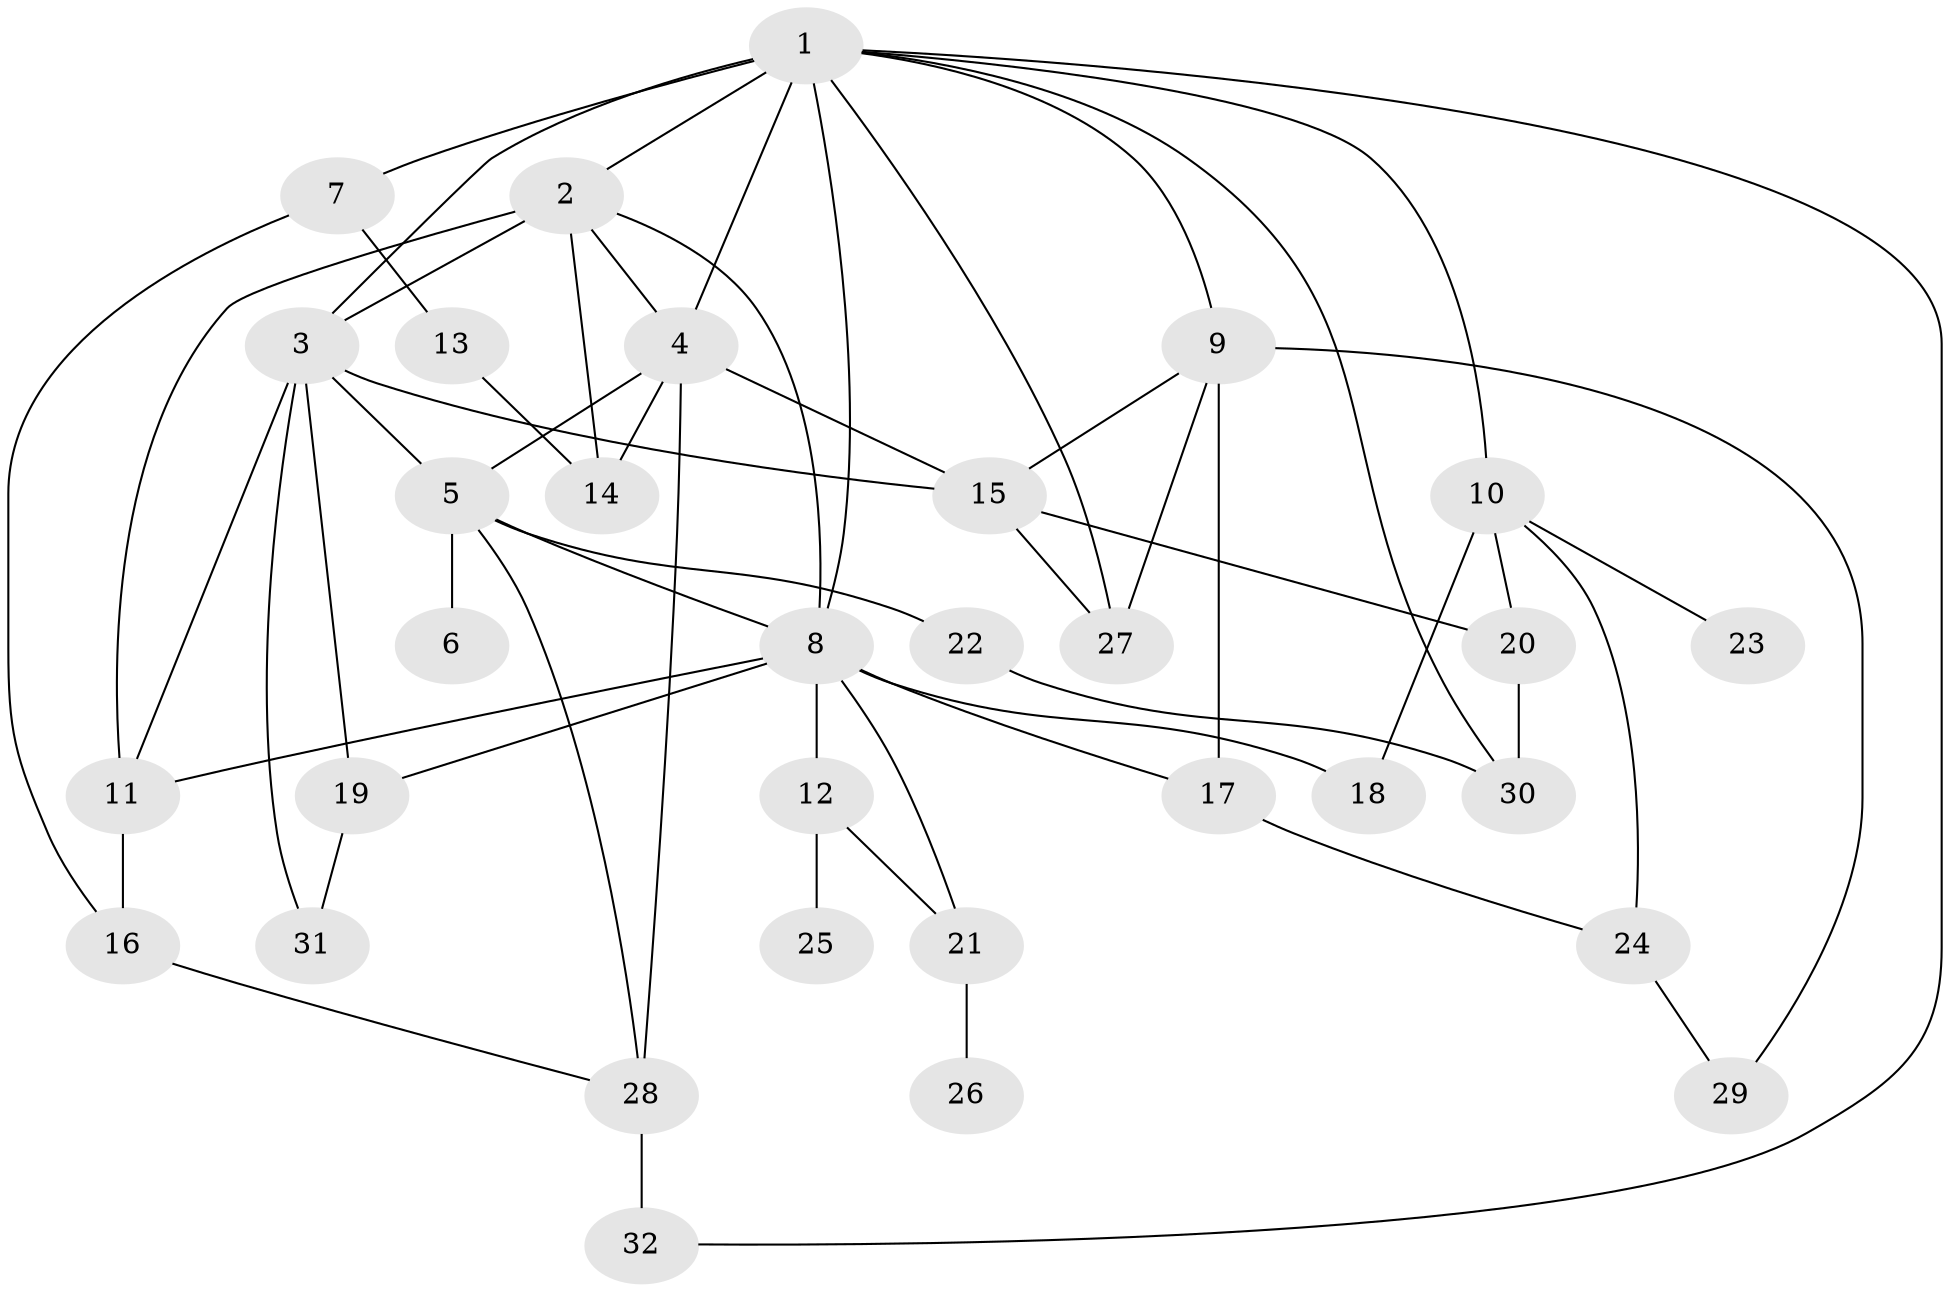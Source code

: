 // original degree distribution, {5: 0.0761904761904762, 4: 0.1619047619047619, 6: 0.009523809523809525, 3: 0.24761904761904763, 2: 0.29523809523809524, 7: 0.009523809523809525, 1: 0.2}
// Generated by graph-tools (version 1.1) at 2025/48/03/04/25 22:48:36]
// undirected, 32 vertices, 58 edges
graph export_dot {
  node [color=gray90,style=filled];
  1;
  2;
  3;
  4;
  5;
  6;
  7;
  8;
  9;
  10;
  11;
  12;
  13;
  14;
  15;
  16;
  17;
  18;
  19;
  20;
  21;
  22;
  23;
  24;
  25;
  26;
  27;
  28;
  29;
  30;
  31;
  32;
  1 -- 2 [weight=1.0];
  1 -- 3 [weight=2.0];
  1 -- 4 [weight=3.0];
  1 -- 7 [weight=1.0];
  1 -- 8 [weight=1.0];
  1 -- 9 [weight=2.0];
  1 -- 10 [weight=1.0];
  1 -- 27 [weight=1.0];
  1 -- 30 [weight=1.0];
  1 -- 32 [weight=1.0];
  2 -- 3 [weight=3.0];
  2 -- 4 [weight=1.0];
  2 -- 8 [weight=1.0];
  2 -- 11 [weight=1.0];
  2 -- 14 [weight=1.0];
  3 -- 5 [weight=1.0];
  3 -- 11 [weight=1.0];
  3 -- 15 [weight=1.0];
  3 -- 19 [weight=1.0];
  3 -- 31 [weight=1.0];
  4 -- 5 [weight=1.0];
  4 -- 14 [weight=1.0];
  4 -- 15 [weight=1.0];
  4 -- 28 [weight=1.0];
  5 -- 6 [weight=1.0];
  5 -- 8 [weight=1.0];
  5 -- 22 [weight=1.0];
  5 -- 28 [weight=1.0];
  7 -- 13 [weight=1.0];
  7 -- 16 [weight=1.0];
  8 -- 11 [weight=2.0];
  8 -- 12 [weight=1.0];
  8 -- 17 [weight=1.0];
  8 -- 18 [weight=1.0];
  8 -- 19 [weight=1.0];
  8 -- 21 [weight=1.0];
  9 -- 15 [weight=1.0];
  9 -- 17 [weight=1.0];
  9 -- 27 [weight=1.0];
  9 -- 29 [weight=1.0];
  10 -- 18 [weight=2.0];
  10 -- 20 [weight=1.0];
  10 -- 23 [weight=1.0];
  10 -- 24 [weight=1.0];
  11 -- 16 [weight=1.0];
  12 -- 21 [weight=1.0];
  12 -- 25 [weight=1.0];
  13 -- 14 [weight=1.0];
  15 -- 20 [weight=1.0];
  15 -- 27 [weight=1.0];
  16 -- 28 [weight=1.0];
  17 -- 24 [weight=1.0];
  19 -- 31 [weight=1.0];
  20 -- 30 [weight=1.0];
  21 -- 26 [weight=1.0];
  22 -- 30 [weight=1.0];
  24 -- 29 [weight=1.0];
  28 -- 32 [weight=3.0];
}
